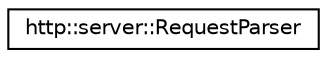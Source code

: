 digraph "Graphical Class Hierarchy"
{
 // LATEX_PDF_SIZE
  edge [fontname="Helvetica",fontsize="10",labelfontname="Helvetica",labelfontsize="10"];
  node [fontname="Helvetica",fontsize="10",shape=record];
  rankdir="LR";
  Node0 [label="http::server::RequestParser",height=0.2,width=0.4,color="black", fillcolor="white", style="filled",URL="$classhttp_1_1server_1_1RequestParser.html",tooltip="Parser for incoming requests."];
}
